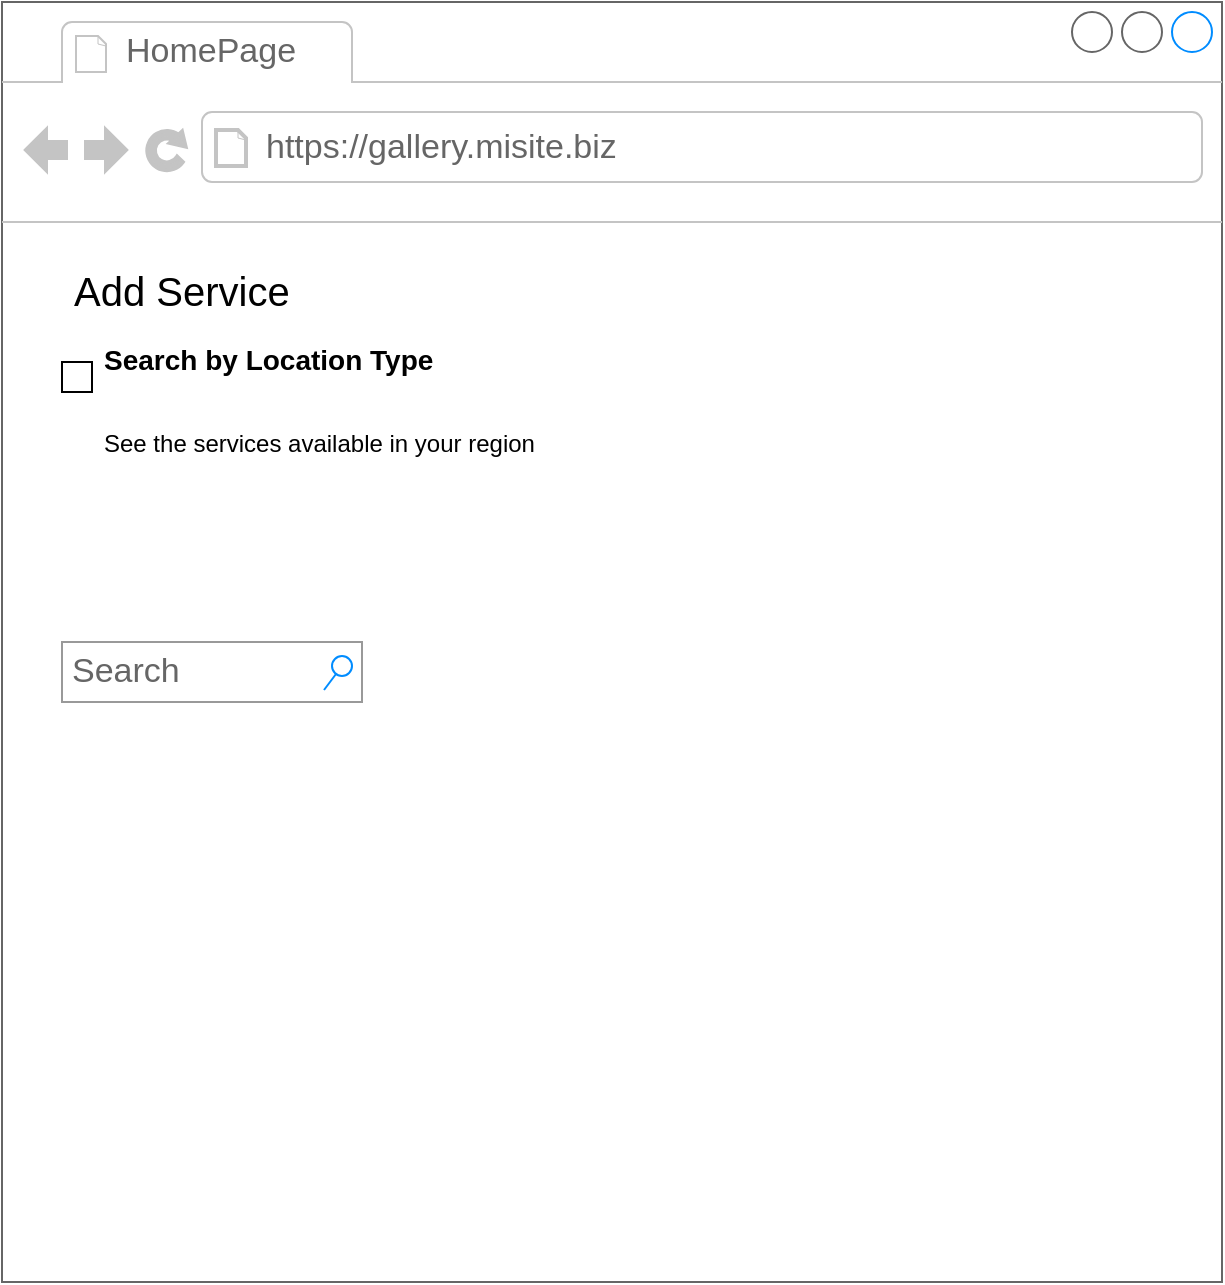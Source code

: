 <mxfile version="26.0.16">
  <diagram name="Page-1" id="UUZmZZY4dYnN8SuMO3jI">
    <mxGraphModel dx="916" dy="830" grid="1" gridSize="10" guides="1" tooltips="1" connect="1" arrows="1" fold="1" page="1" pageScale="1" pageWidth="850" pageHeight="1100" math="0" shadow="0">
      <root>
        <mxCell id="0" />
        <mxCell id="1" parent="0" />
        <mxCell id="Kb62H2NyQZqF3rokW6pk-1" value="" style="strokeWidth=1;shadow=0;dashed=0;align=center;html=1;shape=mxgraph.mockup.containers.browserWindow;rSize=0;strokeColor=#666666;strokeColor2=#008cff;strokeColor3=#c4c4c4;mainText=,;recursiveResize=0;labelBackgroundColor=light-dark(#e4d5eb, #ededed);" vertex="1" parent="1">
          <mxGeometry x="30" y="130" width="610" height="640" as="geometry" />
        </mxCell>
        <mxCell id="Kb62H2NyQZqF3rokW6pk-2" value="HomePage" style="strokeWidth=1;shadow=0;dashed=0;align=center;html=1;shape=mxgraph.mockup.containers.anchor;fontSize=17;fontColor=#666666;align=left;whiteSpace=wrap;" vertex="1" parent="Kb62H2NyQZqF3rokW6pk-1">
          <mxGeometry x="60" y="12" width="110" height="26" as="geometry" />
        </mxCell>
        <mxCell id="Kb62H2NyQZqF3rokW6pk-3" value="https://gallery.misite.biz" style="strokeWidth=1;shadow=0;dashed=0;align=center;html=1;shape=mxgraph.mockup.containers.anchor;rSize=0;fontSize=17;fontColor=#666666;align=left;" vertex="1" parent="Kb62H2NyQZqF3rokW6pk-1">
          <mxGeometry x="130" y="60" width="250" height="26" as="geometry" />
        </mxCell>
        <mxCell id="Kb62H2NyQZqF3rokW6pk-11" value="Search" style="strokeWidth=1;shadow=0;dashed=0;align=center;html=1;shape=mxgraph.mockup.forms.searchBox;strokeColor=#999999;mainText=;strokeColor2=#008cff;fontColor=#666666;fontSize=17;align=left;spacingLeft=3;whiteSpace=wrap;" vertex="1" parent="Kb62H2NyQZqF3rokW6pk-1">
          <mxGeometry x="30" y="320" width="150" height="30" as="geometry" />
        </mxCell>
        <mxCell id="Kb62H2NyQZqF3rokW6pk-14" value="Add Service" style="strokeWidth=1;shadow=0;dashed=0;align=center;html=1;shape=mxgraph.mockup.text.textBox;align=left;fontSize=20;spacingLeft=4;spacingTop=-3;whiteSpace=wrap;mainText=;strokeColor=none;" vertex="1" parent="Kb62H2NyQZqF3rokW6pk-1">
          <mxGeometry x="30" y="130" width="150" height="30" as="geometry" />
        </mxCell>
        <mxCell id="Kb62H2NyQZqF3rokW6pk-17" value="&lt;h3&gt;&lt;font style=&quot;font-size: 14px; color: rgb(0, 0, 0);&quot;&gt;&lt;b style=&quot;background-color: light-dark(#ffffff, var(--ge-dark-color, #121212));&quot;&gt;Search by Location Type&lt;/b&gt;&lt;/font&gt;&lt;/h3&gt;&lt;div&gt;&lt;font style=&quot;font-size: 12px; color: rgb(0, 0, 0); background-color: light-dark(#ffffff, var(--ge-dark-color, #121212));&quot;&gt;See the services available in your region&lt;/font&gt;&lt;/div&gt;" style="strokeWidth=1;shadow=0;dashed=0;align=center;html=1;shape=mxgraph.mockup.forms.rrect;rSize=0;align=left;spacingLeft=4;fontSize=17;labelPosition=right;" vertex="1" parent="Kb62H2NyQZqF3rokW6pk-1">
          <mxGeometry x="30" y="180" width="15" height="15" as="geometry" />
        </mxCell>
      </root>
    </mxGraphModel>
  </diagram>
</mxfile>
